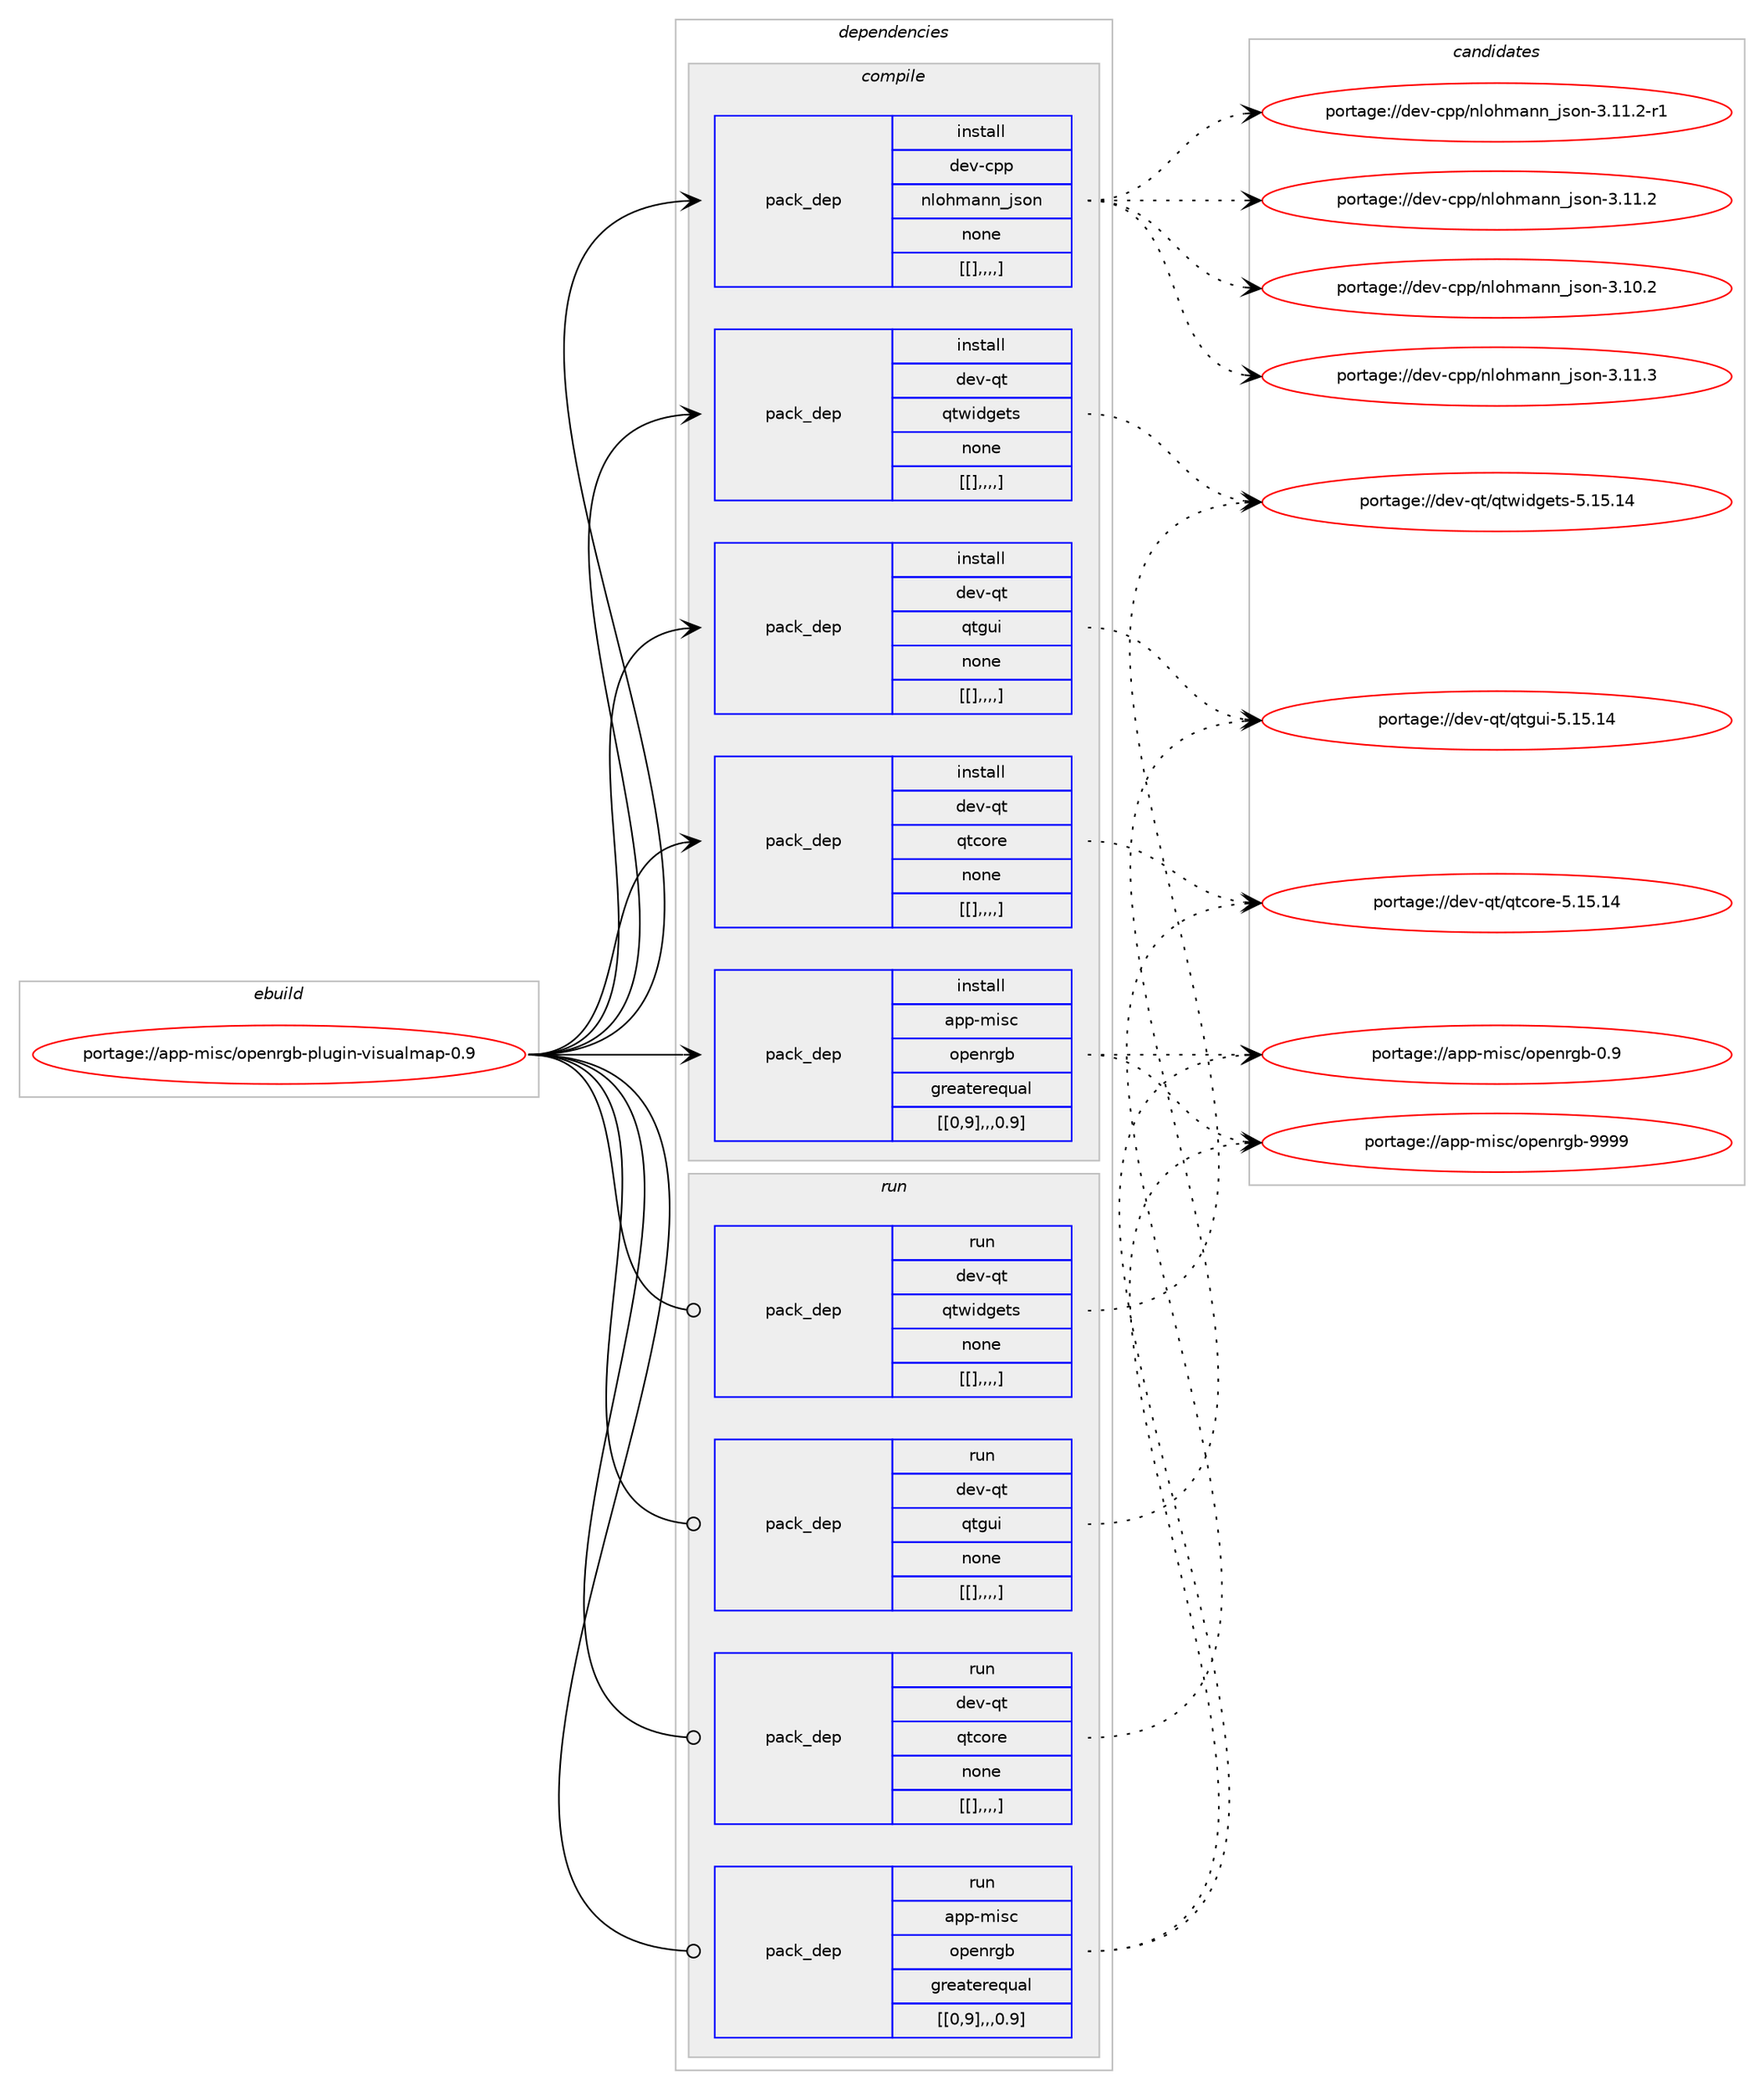 digraph prolog {

# *************
# Graph options
# *************

newrank=true;
concentrate=true;
compound=true;
graph [rankdir=LR,fontname=Helvetica,fontsize=10,ranksep=1.5];#, ranksep=2.5, nodesep=0.2];
edge  [arrowhead=vee];
node  [fontname=Helvetica,fontsize=10];

# **********
# The ebuild
# **********

subgraph cluster_leftcol {
color=gray;
label=<<i>ebuild</i>>;
id [label="portage://app-misc/openrgb-plugin-visualmap-0.9", color=red, width=4, href="../app-misc/openrgb-plugin-visualmap-0.9.svg"];
}

# ****************
# The dependencies
# ****************

subgraph cluster_midcol {
color=gray;
label=<<i>dependencies</i>>;
subgraph cluster_compile {
fillcolor="#eeeeee";
style=filled;
label=<<i>compile</i>>;
subgraph pack30333 {
dependency43414 [label=<<TABLE BORDER="0" CELLBORDER="1" CELLSPACING="0" CELLPADDING="4" WIDTH="220"><TR><TD ROWSPAN="6" CELLPADDING="30">pack_dep</TD></TR><TR><TD WIDTH="110">install</TD></TR><TR><TD>app-misc</TD></TR><TR><TD>openrgb</TD></TR><TR><TD>greaterequal</TD></TR><TR><TD>[[0,9],,,0.9]</TD></TR></TABLE>>, shape=none, color=blue];
}
id:e -> dependency43414:w [weight=20,style="solid",arrowhead="vee"];
subgraph pack30334 {
dependency43415 [label=<<TABLE BORDER="0" CELLBORDER="1" CELLSPACING="0" CELLPADDING="4" WIDTH="220"><TR><TD ROWSPAN="6" CELLPADDING="30">pack_dep</TD></TR><TR><TD WIDTH="110">install</TD></TR><TR><TD>dev-cpp</TD></TR><TR><TD>nlohmann_json</TD></TR><TR><TD>none</TD></TR><TR><TD>[[],,,,]</TD></TR></TABLE>>, shape=none, color=blue];
}
id:e -> dependency43415:w [weight=20,style="solid",arrowhead="vee"];
subgraph pack30335 {
dependency43416 [label=<<TABLE BORDER="0" CELLBORDER="1" CELLSPACING="0" CELLPADDING="4" WIDTH="220"><TR><TD ROWSPAN="6" CELLPADDING="30">pack_dep</TD></TR><TR><TD WIDTH="110">install</TD></TR><TR><TD>dev-qt</TD></TR><TR><TD>qtcore</TD></TR><TR><TD>none</TD></TR><TR><TD>[[],,,,]</TD></TR></TABLE>>, shape=none, color=blue];
}
id:e -> dependency43416:w [weight=20,style="solid",arrowhead="vee"];
subgraph pack30336 {
dependency43417 [label=<<TABLE BORDER="0" CELLBORDER="1" CELLSPACING="0" CELLPADDING="4" WIDTH="220"><TR><TD ROWSPAN="6" CELLPADDING="30">pack_dep</TD></TR><TR><TD WIDTH="110">install</TD></TR><TR><TD>dev-qt</TD></TR><TR><TD>qtgui</TD></TR><TR><TD>none</TD></TR><TR><TD>[[],,,,]</TD></TR></TABLE>>, shape=none, color=blue];
}
id:e -> dependency43417:w [weight=20,style="solid",arrowhead="vee"];
subgraph pack30337 {
dependency43418 [label=<<TABLE BORDER="0" CELLBORDER="1" CELLSPACING="0" CELLPADDING="4" WIDTH="220"><TR><TD ROWSPAN="6" CELLPADDING="30">pack_dep</TD></TR><TR><TD WIDTH="110">install</TD></TR><TR><TD>dev-qt</TD></TR><TR><TD>qtwidgets</TD></TR><TR><TD>none</TD></TR><TR><TD>[[],,,,]</TD></TR></TABLE>>, shape=none, color=blue];
}
id:e -> dependency43418:w [weight=20,style="solid",arrowhead="vee"];
}
subgraph cluster_compileandrun {
fillcolor="#eeeeee";
style=filled;
label=<<i>compile and run</i>>;
}
subgraph cluster_run {
fillcolor="#eeeeee";
style=filled;
label=<<i>run</i>>;
subgraph pack30338 {
dependency43419 [label=<<TABLE BORDER="0" CELLBORDER="1" CELLSPACING="0" CELLPADDING="4" WIDTH="220"><TR><TD ROWSPAN="6" CELLPADDING="30">pack_dep</TD></TR><TR><TD WIDTH="110">run</TD></TR><TR><TD>app-misc</TD></TR><TR><TD>openrgb</TD></TR><TR><TD>greaterequal</TD></TR><TR><TD>[[0,9],,,0.9]</TD></TR></TABLE>>, shape=none, color=blue];
}
id:e -> dependency43419:w [weight=20,style="solid",arrowhead="odot"];
subgraph pack30339 {
dependency43420 [label=<<TABLE BORDER="0" CELLBORDER="1" CELLSPACING="0" CELLPADDING="4" WIDTH="220"><TR><TD ROWSPAN="6" CELLPADDING="30">pack_dep</TD></TR><TR><TD WIDTH="110">run</TD></TR><TR><TD>dev-qt</TD></TR><TR><TD>qtcore</TD></TR><TR><TD>none</TD></TR><TR><TD>[[],,,,]</TD></TR></TABLE>>, shape=none, color=blue];
}
id:e -> dependency43420:w [weight=20,style="solid",arrowhead="odot"];
subgraph pack30340 {
dependency43421 [label=<<TABLE BORDER="0" CELLBORDER="1" CELLSPACING="0" CELLPADDING="4" WIDTH="220"><TR><TD ROWSPAN="6" CELLPADDING="30">pack_dep</TD></TR><TR><TD WIDTH="110">run</TD></TR><TR><TD>dev-qt</TD></TR><TR><TD>qtgui</TD></TR><TR><TD>none</TD></TR><TR><TD>[[],,,,]</TD></TR></TABLE>>, shape=none, color=blue];
}
id:e -> dependency43421:w [weight=20,style="solid",arrowhead="odot"];
subgraph pack30341 {
dependency43422 [label=<<TABLE BORDER="0" CELLBORDER="1" CELLSPACING="0" CELLPADDING="4" WIDTH="220"><TR><TD ROWSPAN="6" CELLPADDING="30">pack_dep</TD></TR><TR><TD WIDTH="110">run</TD></TR><TR><TD>dev-qt</TD></TR><TR><TD>qtwidgets</TD></TR><TR><TD>none</TD></TR><TR><TD>[[],,,,]</TD></TR></TABLE>>, shape=none, color=blue];
}
id:e -> dependency43422:w [weight=20,style="solid",arrowhead="odot"];
}
}

# **************
# The candidates
# **************

subgraph cluster_choices {
rank=same;
color=gray;
label=<<i>candidates</i>>;

subgraph choice30333 {
color=black;
nodesep=1;
choice97112112451091051159947111112101110114103984557575757 [label="portage://app-misc/openrgb-9999", color=red, width=4,href="../app-misc/openrgb-9999.svg"];
choice971121124510910511599471111121011101141039845484657 [label="portage://app-misc/openrgb-0.9", color=red, width=4,href="../app-misc/openrgb-0.9.svg"];
dependency43414:e -> choice97112112451091051159947111112101110114103984557575757:w [style=dotted,weight="100"];
dependency43414:e -> choice971121124510910511599471111121011101141039845484657:w [style=dotted,weight="100"];
}
subgraph choice30334 {
color=black;
nodesep=1;
choice100101118459911211247110108111104109971101109510611511111045514649494651 [label="portage://dev-cpp/nlohmann_json-3.11.3", color=red, width=4,href="../dev-cpp/nlohmann_json-3.11.3.svg"];
choice1001011184599112112471101081111041099711011095106115111110455146494946504511449 [label="portage://dev-cpp/nlohmann_json-3.11.2-r1", color=red, width=4,href="../dev-cpp/nlohmann_json-3.11.2-r1.svg"];
choice100101118459911211247110108111104109971101109510611511111045514649494650 [label="portage://dev-cpp/nlohmann_json-3.11.2", color=red, width=4,href="../dev-cpp/nlohmann_json-3.11.2.svg"];
choice100101118459911211247110108111104109971101109510611511111045514649484650 [label="portage://dev-cpp/nlohmann_json-3.10.2", color=red, width=4,href="../dev-cpp/nlohmann_json-3.10.2.svg"];
dependency43415:e -> choice100101118459911211247110108111104109971101109510611511111045514649494651:w [style=dotted,weight="100"];
dependency43415:e -> choice1001011184599112112471101081111041099711011095106115111110455146494946504511449:w [style=dotted,weight="100"];
dependency43415:e -> choice100101118459911211247110108111104109971101109510611511111045514649494650:w [style=dotted,weight="100"];
dependency43415:e -> choice100101118459911211247110108111104109971101109510611511111045514649484650:w [style=dotted,weight="100"];
}
subgraph choice30335 {
color=black;
nodesep=1;
choice1001011184511311647113116991111141014553464953464952 [label="portage://dev-qt/qtcore-5.15.14", color=red, width=4,href="../dev-qt/qtcore-5.15.14.svg"];
dependency43416:e -> choice1001011184511311647113116991111141014553464953464952:w [style=dotted,weight="100"];
}
subgraph choice30336 {
color=black;
nodesep=1;
choice10010111845113116471131161031171054553464953464952 [label="portage://dev-qt/qtgui-5.15.14", color=red, width=4,href="../dev-qt/qtgui-5.15.14.svg"];
dependency43417:e -> choice10010111845113116471131161031171054553464953464952:w [style=dotted,weight="100"];
}
subgraph choice30337 {
color=black;
nodesep=1;
choice10010111845113116471131161191051001031011161154553464953464952 [label="portage://dev-qt/qtwidgets-5.15.14", color=red, width=4,href="../dev-qt/qtwidgets-5.15.14.svg"];
dependency43418:e -> choice10010111845113116471131161191051001031011161154553464953464952:w [style=dotted,weight="100"];
}
subgraph choice30338 {
color=black;
nodesep=1;
choice97112112451091051159947111112101110114103984557575757 [label="portage://app-misc/openrgb-9999", color=red, width=4,href="../app-misc/openrgb-9999.svg"];
choice971121124510910511599471111121011101141039845484657 [label="portage://app-misc/openrgb-0.9", color=red, width=4,href="../app-misc/openrgb-0.9.svg"];
dependency43419:e -> choice97112112451091051159947111112101110114103984557575757:w [style=dotted,weight="100"];
dependency43419:e -> choice971121124510910511599471111121011101141039845484657:w [style=dotted,weight="100"];
}
subgraph choice30339 {
color=black;
nodesep=1;
choice1001011184511311647113116991111141014553464953464952 [label="portage://dev-qt/qtcore-5.15.14", color=red, width=4,href="../dev-qt/qtcore-5.15.14.svg"];
dependency43420:e -> choice1001011184511311647113116991111141014553464953464952:w [style=dotted,weight="100"];
}
subgraph choice30340 {
color=black;
nodesep=1;
choice10010111845113116471131161031171054553464953464952 [label="portage://dev-qt/qtgui-5.15.14", color=red, width=4,href="../dev-qt/qtgui-5.15.14.svg"];
dependency43421:e -> choice10010111845113116471131161031171054553464953464952:w [style=dotted,weight="100"];
}
subgraph choice30341 {
color=black;
nodesep=1;
choice10010111845113116471131161191051001031011161154553464953464952 [label="portage://dev-qt/qtwidgets-5.15.14", color=red, width=4,href="../dev-qt/qtwidgets-5.15.14.svg"];
dependency43422:e -> choice10010111845113116471131161191051001031011161154553464953464952:w [style=dotted,weight="100"];
}
}

}
